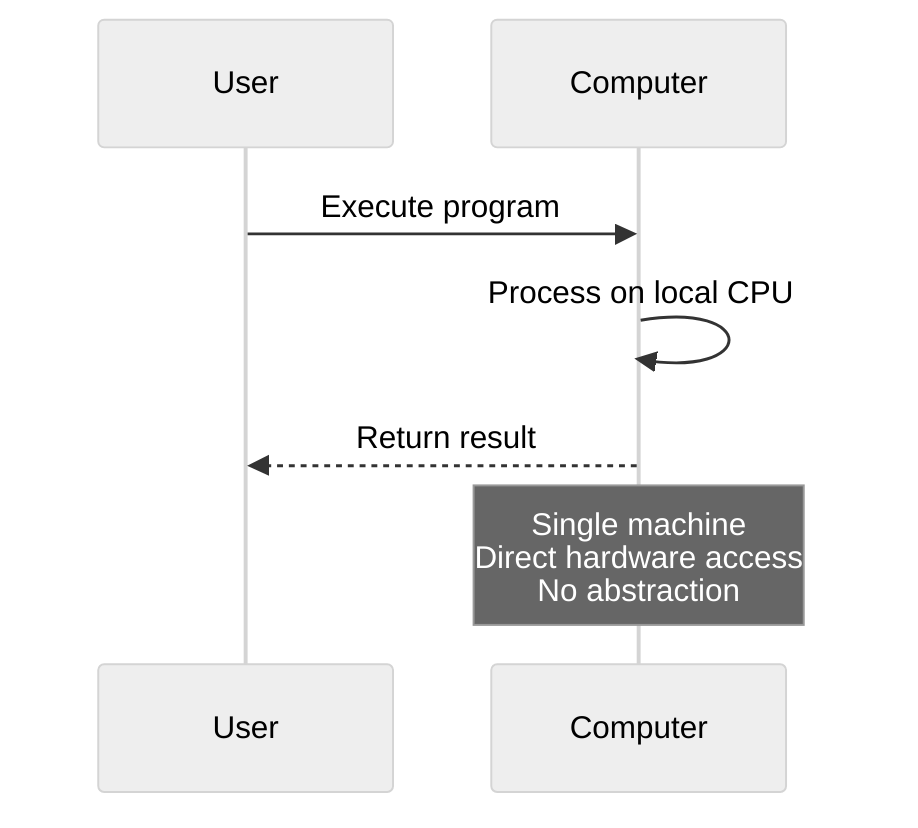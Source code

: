 %%{init: {"theme": "neutral", "themeVariables": {"signalTextColor": "#000", "edgeLabelBackground": "#f5f5f5", "actorTextColor": "#000"}}}%%
sequenceDiagram
    participant User
    participant Computer

    User->>Computer: Execute program
    Computer->>Computer: Process on local CPU
    Computer-->>User: Return result

    Note over Computer: Single machine<br/>Direct hardware access<br/>No abstraction